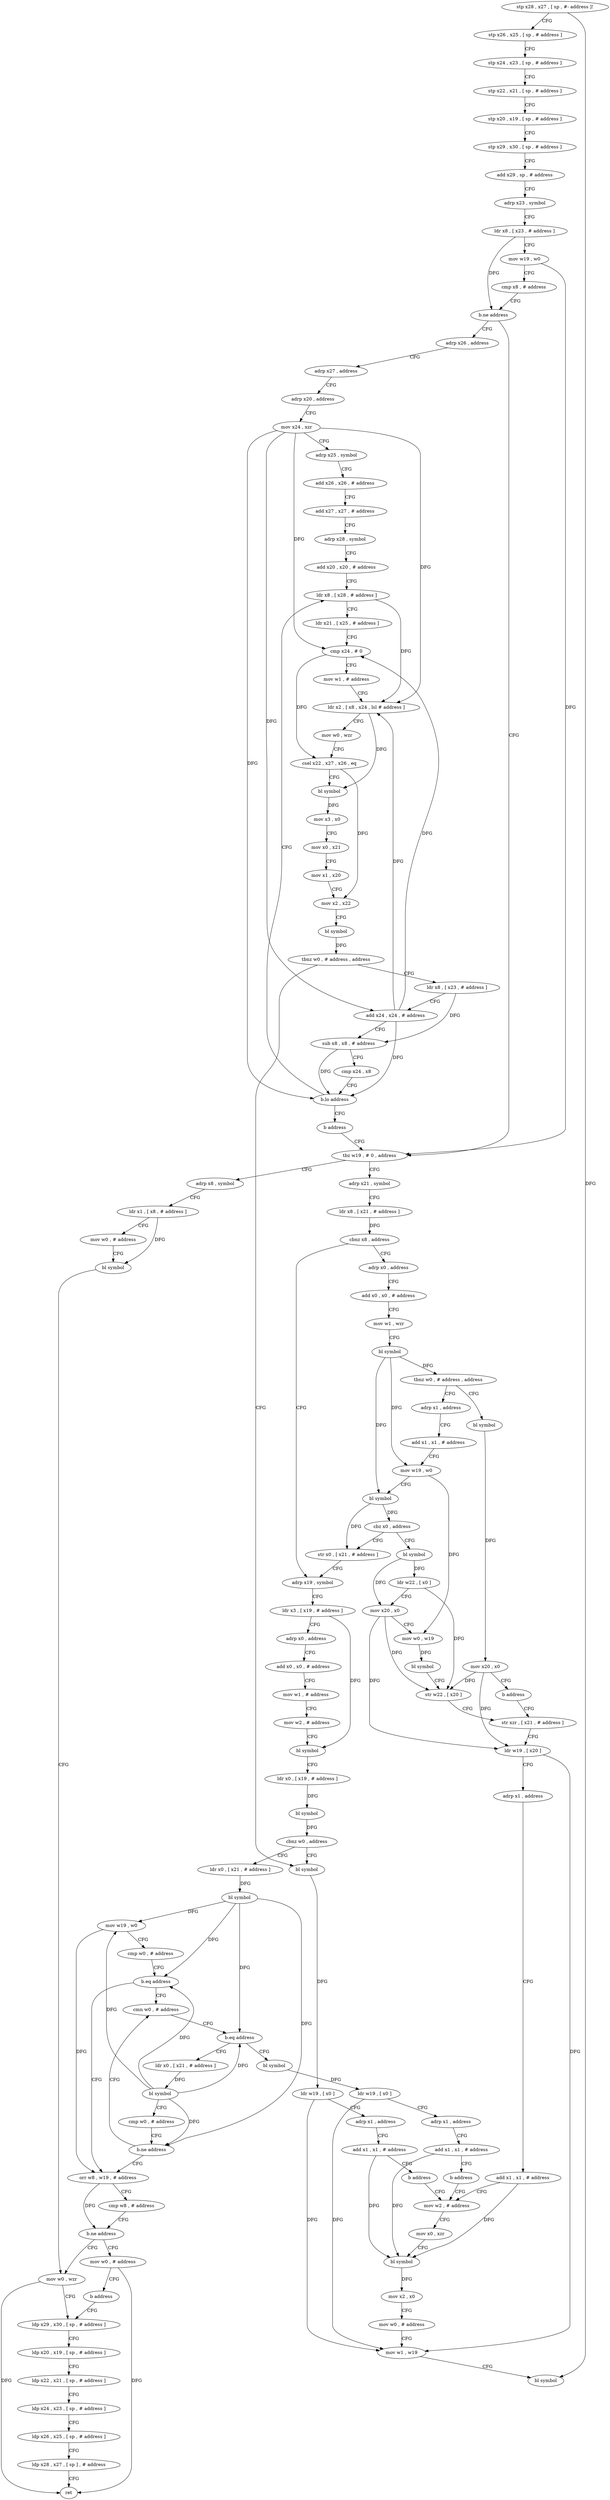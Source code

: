 digraph "func" {
"4212104" [label = "stp x28 , x27 , [ sp , #- address ]!" ]
"4212108" [label = "stp x26 , x25 , [ sp , # address ]" ]
"4212112" [label = "stp x24 , x23 , [ sp , # address ]" ]
"4212116" [label = "stp x22 , x21 , [ sp , # address ]" ]
"4212120" [label = "stp x20 , x19 , [ sp , # address ]" ]
"4212124" [label = "stp x29 , x30 , [ sp , # address ]" ]
"4212128" [label = "add x29 , sp , # address" ]
"4212132" [label = "adrp x23 , symbol" ]
"4212136" [label = "ldr x8 , [ x23 , # address ]" ]
"4212140" [label = "mov w19 , w0" ]
"4212144" [label = "cmp x8 , # address" ]
"4212148" [label = "b.ne address" ]
"4212364" [label = "adrp x26 , address" ]
"4212152" [label = "tbz w19 , # 0 , address" ]
"4212368" [label = "adrp x27 , address" ]
"4212372" [label = "adrp x20 , address" ]
"4212376" [label = "mov x24 , xzr" ]
"4212380" [label = "adrp x25 , symbol" ]
"4212384" [label = "add x26 , x26 , # address" ]
"4212388" [label = "add x27 , x27 , # address" ]
"4212392" [label = "adrp x28 , symbol" ]
"4212396" [label = "add x20 , x20 , # address" ]
"4212400" [label = "ldr x8 , [ x28 , # address ]" ]
"4212316" [label = "adrp x8 , symbol" ]
"4212156" [label = "adrp x21 , symbol" ]
"4212480" [label = "bl symbol" ]
"4212484" [label = "ldr w19 , [ x0 ]" ]
"4212488" [label = "adrp x1 , address" ]
"4212492" [label = "add x1 , x1 , # address" ]
"4212496" [label = "b address" ]
"4212572" [label = "mov w2 , # address" ]
"4212456" [label = "ldr x8 , [ x23 , # address ]" ]
"4212460" [label = "add x24 , x24 , # address" ]
"4212464" [label = "sub x8 , x8 , # address" ]
"4212468" [label = "cmp x24 , x8" ]
"4212472" [label = "b.lo address" ]
"4212476" [label = "b address" ]
"4212320" [label = "ldr x1 , [ x8 , # address ]" ]
"4212324" [label = "mov w0 , # address" ]
"4212328" [label = "bl symbol" ]
"4212332" [label = "mov w0 , wzr" ]
"4212160" [label = "ldr x8 , [ x21 , # address ]" ]
"4212164" [label = "cbnz x8 , address" ]
"4212212" [label = "adrp x19 , symbol" ]
"4212168" [label = "adrp x0 , address" ]
"4212576" [label = "mov x0 , xzr" ]
"4212580" [label = "bl symbol" ]
"4212584" [label = "mov x2 , x0" ]
"4212588" [label = "mov w0 , # address" ]
"4212592" [label = "mov w1 , w19" ]
"4212596" [label = "bl symbol" ]
"4212404" [label = "ldr x21 , [ x25 , # address ]" ]
"4212408" [label = "cmp x24 , # 0" ]
"4212412" [label = "mov w1 , # address" ]
"4212416" [label = "ldr x2 , [ x8 , x24 , lsl # address ]" ]
"4212420" [label = "mov w0 , wzr" ]
"4212424" [label = "csel x22 , x27 , x26 , eq" ]
"4212428" [label = "bl symbol" ]
"4212432" [label = "mov x3 , x0" ]
"4212436" [label = "mov x0 , x21" ]
"4212440" [label = "mov x1 , x20" ]
"4212444" [label = "mov x2 , x22" ]
"4212448" [label = "bl symbol" ]
"4212452" [label = "tbnz w0 , # address , address" ]
"4212216" [label = "ldr x3 , [ x19 , # address ]" ]
"4212220" [label = "adrp x0 , address" ]
"4212224" [label = "add x0 , x0 , # address" ]
"4212228" [label = "mov w1 , # address" ]
"4212232" [label = "mov w2 , # address" ]
"4212236" [label = "bl symbol" ]
"4212240" [label = "ldr x0 , [ x19 , # address ]" ]
"4212244" [label = "bl symbol" ]
"4212248" [label = "cbnz w0 , address" ]
"4212252" [label = "ldr x0 , [ x21 , # address ]" ]
"4212172" [label = "add x0 , x0 , # address" ]
"4212176" [label = "mov w1 , wzr" ]
"4212180" [label = "bl symbol" ]
"4212184" [label = "tbnz w0 , # address , address" ]
"4212520" [label = "bl symbol" ]
"4212188" [label = "adrp x1 , address" ]
"4212256" [label = "bl symbol" ]
"4212260" [label = "mov w19 , w0" ]
"4212264" [label = "cmp w0 , # address" ]
"4212268" [label = "b.eq address" ]
"4212296" [label = "orr w8 , w19 , # address" ]
"4212272" [label = "cmn w0 , # address" ]
"4212524" [label = "mov x20 , x0" ]
"4212528" [label = "b address" ]
"4212556" [label = "str xzr , [ x21 , # address ]" ]
"4212192" [label = "add x1 , x1 , # address" ]
"4212196" [label = "mov w19 , w0" ]
"4212200" [label = "bl symbol" ]
"4212204" [label = "cbz x0 , address" ]
"4212532" [label = "bl symbol" ]
"4212208" [label = "str x0 , [ x21 , # address ]" ]
"4212300" [label = "cmp w8 , # address" ]
"4212304" [label = "b.ne address" ]
"4212308" [label = "mov w0 , # address" ]
"4212276" [label = "b.eq address" ]
"4212500" [label = "bl symbol" ]
"4212280" [label = "ldr x0 , [ x21 , # address ]" ]
"4212560" [label = "ldr w19 , [ x20 ]" ]
"4212564" [label = "adrp x1 , address" ]
"4212568" [label = "add x1 , x1 , # address" ]
"4212536" [label = "ldr w22 , [ x0 ]" ]
"4212540" [label = "mov x20 , x0" ]
"4212544" [label = "mov w0 , w19" ]
"4212548" [label = "bl symbol" ]
"4212552" [label = "str w22 , [ x20 ]" ]
"4212336" [label = "ldp x29 , x30 , [ sp , # address ]" ]
"4212312" [label = "b address" ]
"4212504" [label = "ldr w19 , [ x0 ]" ]
"4212508" [label = "adrp x1 , address" ]
"4212512" [label = "add x1 , x1 , # address" ]
"4212516" [label = "b address" ]
"4212284" [label = "bl symbol" ]
"4212288" [label = "cmp w0 , # address" ]
"4212292" [label = "b.ne address" ]
"4212340" [label = "ldp x20 , x19 , [ sp , # address ]" ]
"4212344" [label = "ldp x22 , x21 , [ sp , # address ]" ]
"4212348" [label = "ldp x24 , x23 , [ sp , # address ]" ]
"4212352" [label = "ldp x26 , x25 , [ sp , # address ]" ]
"4212356" [label = "ldp x28 , x27 , [ sp ] , # address" ]
"4212360" [label = "ret" ]
"4212104" -> "4212108" [ label = "CFG" ]
"4212104" -> "4212596" [ label = "DFG" ]
"4212108" -> "4212112" [ label = "CFG" ]
"4212112" -> "4212116" [ label = "CFG" ]
"4212116" -> "4212120" [ label = "CFG" ]
"4212120" -> "4212124" [ label = "CFG" ]
"4212124" -> "4212128" [ label = "CFG" ]
"4212128" -> "4212132" [ label = "CFG" ]
"4212132" -> "4212136" [ label = "CFG" ]
"4212136" -> "4212140" [ label = "CFG" ]
"4212136" -> "4212148" [ label = "DFG" ]
"4212140" -> "4212144" [ label = "CFG" ]
"4212140" -> "4212152" [ label = "DFG" ]
"4212144" -> "4212148" [ label = "CFG" ]
"4212148" -> "4212364" [ label = "CFG" ]
"4212148" -> "4212152" [ label = "CFG" ]
"4212364" -> "4212368" [ label = "CFG" ]
"4212152" -> "4212316" [ label = "CFG" ]
"4212152" -> "4212156" [ label = "CFG" ]
"4212368" -> "4212372" [ label = "CFG" ]
"4212372" -> "4212376" [ label = "CFG" ]
"4212376" -> "4212380" [ label = "CFG" ]
"4212376" -> "4212408" [ label = "DFG" ]
"4212376" -> "4212416" [ label = "DFG" ]
"4212376" -> "4212460" [ label = "DFG" ]
"4212376" -> "4212472" [ label = "DFG" ]
"4212380" -> "4212384" [ label = "CFG" ]
"4212384" -> "4212388" [ label = "CFG" ]
"4212388" -> "4212392" [ label = "CFG" ]
"4212392" -> "4212396" [ label = "CFG" ]
"4212396" -> "4212400" [ label = "CFG" ]
"4212400" -> "4212404" [ label = "CFG" ]
"4212400" -> "4212416" [ label = "DFG" ]
"4212316" -> "4212320" [ label = "CFG" ]
"4212156" -> "4212160" [ label = "CFG" ]
"4212480" -> "4212484" [ label = "DFG" ]
"4212484" -> "4212488" [ label = "CFG" ]
"4212484" -> "4212592" [ label = "DFG" ]
"4212488" -> "4212492" [ label = "CFG" ]
"4212492" -> "4212496" [ label = "CFG" ]
"4212492" -> "4212580" [ label = "DFG" ]
"4212496" -> "4212572" [ label = "CFG" ]
"4212572" -> "4212576" [ label = "CFG" ]
"4212456" -> "4212460" [ label = "CFG" ]
"4212456" -> "4212464" [ label = "DFG" ]
"4212460" -> "4212464" [ label = "CFG" ]
"4212460" -> "4212408" [ label = "DFG" ]
"4212460" -> "4212416" [ label = "DFG" ]
"4212460" -> "4212472" [ label = "DFG" ]
"4212464" -> "4212468" [ label = "CFG" ]
"4212464" -> "4212472" [ label = "DFG" ]
"4212468" -> "4212472" [ label = "CFG" ]
"4212472" -> "4212400" [ label = "CFG" ]
"4212472" -> "4212476" [ label = "CFG" ]
"4212476" -> "4212152" [ label = "CFG" ]
"4212320" -> "4212324" [ label = "CFG" ]
"4212320" -> "4212328" [ label = "DFG" ]
"4212324" -> "4212328" [ label = "CFG" ]
"4212328" -> "4212332" [ label = "CFG" ]
"4212332" -> "4212336" [ label = "CFG" ]
"4212332" -> "4212360" [ label = "DFG" ]
"4212160" -> "4212164" [ label = "DFG" ]
"4212164" -> "4212212" [ label = "CFG" ]
"4212164" -> "4212168" [ label = "CFG" ]
"4212212" -> "4212216" [ label = "CFG" ]
"4212168" -> "4212172" [ label = "CFG" ]
"4212576" -> "4212580" [ label = "CFG" ]
"4212580" -> "4212584" [ label = "DFG" ]
"4212584" -> "4212588" [ label = "CFG" ]
"4212588" -> "4212592" [ label = "CFG" ]
"4212592" -> "4212596" [ label = "CFG" ]
"4212404" -> "4212408" [ label = "CFG" ]
"4212408" -> "4212412" [ label = "CFG" ]
"4212408" -> "4212424" [ label = "DFG" ]
"4212412" -> "4212416" [ label = "CFG" ]
"4212416" -> "4212420" [ label = "CFG" ]
"4212416" -> "4212428" [ label = "DFG" ]
"4212420" -> "4212424" [ label = "CFG" ]
"4212424" -> "4212428" [ label = "CFG" ]
"4212424" -> "4212444" [ label = "DFG" ]
"4212428" -> "4212432" [ label = "DFG" ]
"4212432" -> "4212436" [ label = "CFG" ]
"4212436" -> "4212440" [ label = "CFG" ]
"4212440" -> "4212444" [ label = "CFG" ]
"4212444" -> "4212448" [ label = "CFG" ]
"4212448" -> "4212452" [ label = "DFG" ]
"4212452" -> "4212480" [ label = "CFG" ]
"4212452" -> "4212456" [ label = "CFG" ]
"4212216" -> "4212220" [ label = "CFG" ]
"4212216" -> "4212236" [ label = "DFG" ]
"4212220" -> "4212224" [ label = "CFG" ]
"4212224" -> "4212228" [ label = "CFG" ]
"4212228" -> "4212232" [ label = "CFG" ]
"4212232" -> "4212236" [ label = "CFG" ]
"4212236" -> "4212240" [ label = "CFG" ]
"4212240" -> "4212244" [ label = "DFG" ]
"4212244" -> "4212248" [ label = "DFG" ]
"4212248" -> "4212480" [ label = "CFG" ]
"4212248" -> "4212252" [ label = "CFG" ]
"4212252" -> "4212256" [ label = "DFG" ]
"4212172" -> "4212176" [ label = "CFG" ]
"4212176" -> "4212180" [ label = "CFG" ]
"4212180" -> "4212184" [ label = "DFG" ]
"4212180" -> "4212196" [ label = "DFG" ]
"4212180" -> "4212200" [ label = "DFG" ]
"4212184" -> "4212520" [ label = "CFG" ]
"4212184" -> "4212188" [ label = "CFG" ]
"4212520" -> "4212524" [ label = "DFG" ]
"4212188" -> "4212192" [ label = "CFG" ]
"4212256" -> "4212260" [ label = "DFG" ]
"4212256" -> "4212268" [ label = "DFG" ]
"4212256" -> "4212276" [ label = "DFG" ]
"4212256" -> "4212292" [ label = "DFG" ]
"4212260" -> "4212264" [ label = "CFG" ]
"4212260" -> "4212296" [ label = "DFG" ]
"4212264" -> "4212268" [ label = "CFG" ]
"4212268" -> "4212296" [ label = "CFG" ]
"4212268" -> "4212272" [ label = "CFG" ]
"4212296" -> "4212300" [ label = "CFG" ]
"4212296" -> "4212304" [ label = "DFG" ]
"4212272" -> "4212276" [ label = "CFG" ]
"4212524" -> "4212528" [ label = "CFG" ]
"4212524" -> "4212560" [ label = "DFG" ]
"4212524" -> "4212552" [ label = "DFG" ]
"4212528" -> "4212556" [ label = "CFG" ]
"4212556" -> "4212560" [ label = "CFG" ]
"4212192" -> "4212196" [ label = "CFG" ]
"4212196" -> "4212200" [ label = "CFG" ]
"4212196" -> "4212544" [ label = "DFG" ]
"4212200" -> "4212204" [ label = "DFG" ]
"4212200" -> "4212208" [ label = "DFG" ]
"4212204" -> "4212532" [ label = "CFG" ]
"4212204" -> "4212208" [ label = "CFG" ]
"4212532" -> "4212536" [ label = "DFG" ]
"4212532" -> "4212540" [ label = "DFG" ]
"4212208" -> "4212212" [ label = "CFG" ]
"4212300" -> "4212304" [ label = "CFG" ]
"4212304" -> "4212332" [ label = "CFG" ]
"4212304" -> "4212308" [ label = "CFG" ]
"4212308" -> "4212312" [ label = "CFG" ]
"4212308" -> "4212360" [ label = "DFG" ]
"4212276" -> "4212500" [ label = "CFG" ]
"4212276" -> "4212280" [ label = "CFG" ]
"4212500" -> "4212504" [ label = "DFG" ]
"4212280" -> "4212284" [ label = "DFG" ]
"4212560" -> "4212564" [ label = "CFG" ]
"4212560" -> "4212592" [ label = "DFG" ]
"4212564" -> "4212568" [ label = "CFG" ]
"4212568" -> "4212572" [ label = "CFG" ]
"4212568" -> "4212580" [ label = "DFG" ]
"4212536" -> "4212540" [ label = "CFG" ]
"4212536" -> "4212552" [ label = "DFG" ]
"4212540" -> "4212544" [ label = "CFG" ]
"4212540" -> "4212560" [ label = "DFG" ]
"4212540" -> "4212552" [ label = "DFG" ]
"4212544" -> "4212548" [ label = "DFG" ]
"4212548" -> "4212552" [ label = "CFG" ]
"4212552" -> "4212556" [ label = "CFG" ]
"4212336" -> "4212340" [ label = "CFG" ]
"4212312" -> "4212336" [ label = "CFG" ]
"4212504" -> "4212508" [ label = "CFG" ]
"4212504" -> "4212592" [ label = "DFG" ]
"4212508" -> "4212512" [ label = "CFG" ]
"4212512" -> "4212516" [ label = "CFG" ]
"4212512" -> "4212580" [ label = "DFG" ]
"4212516" -> "4212572" [ label = "CFG" ]
"4212284" -> "4212288" [ label = "CFG" ]
"4212284" -> "4212260" [ label = "DFG" ]
"4212284" -> "4212268" [ label = "DFG" ]
"4212284" -> "4212276" [ label = "DFG" ]
"4212284" -> "4212292" [ label = "DFG" ]
"4212288" -> "4212292" [ label = "CFG" ]
"4212292" -> "4212272" [ label = "CFG" ]
"4212292" -> "4212296" [ label = "CFG" ]
"4212340" -> "4212344" [ label = "CFG" ]
"4212344" -> "4212348" [ label = "CFG" ]
"4212348" -> "4212352" [ label = "CFG" ]
"4212352" -> "4212356" [ label = "CFG" ]
"4212356" -> "4212360" [ label = "CFG" ]
}

